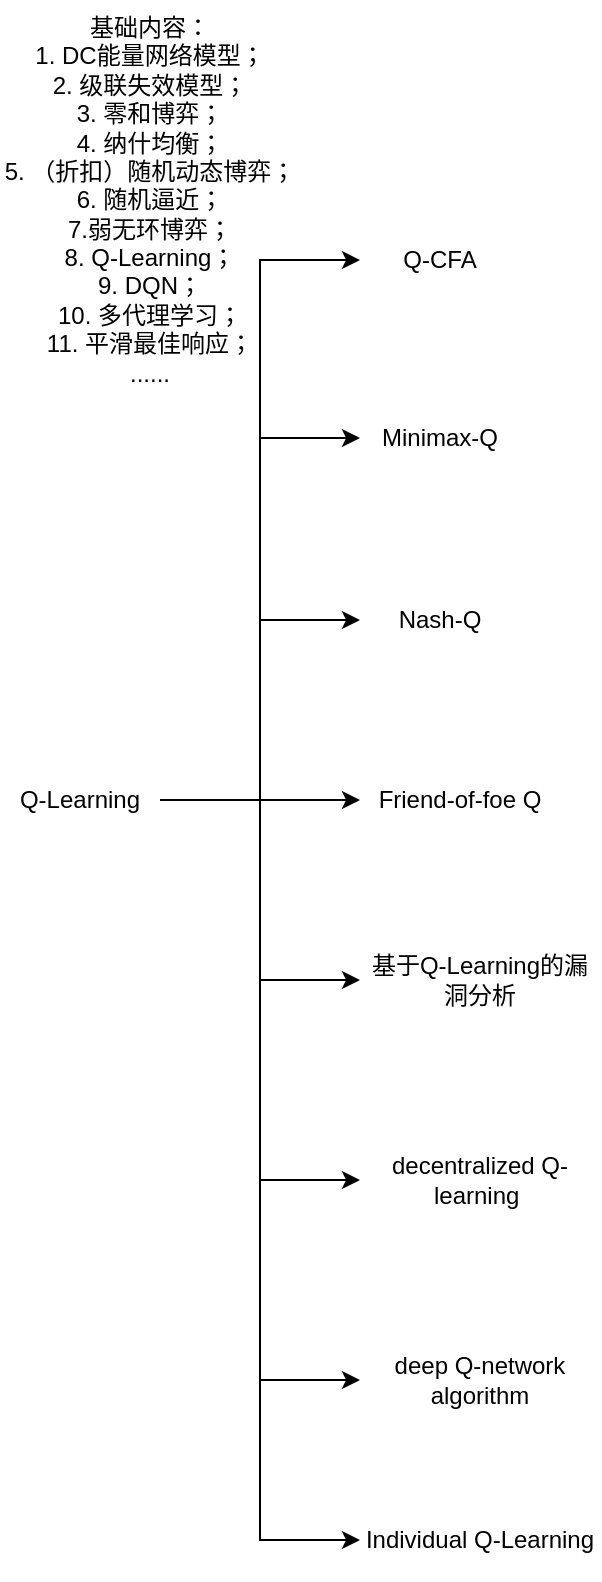 <mxfile version="10.6.1" type="github"><diagram id="LrsQAIZiZUDH-0iQAyec" name="第 1 页"><mxGraphModel dx="1220" dy="715" grid="1" gridSize="10" guides="1" tooltips="1" connect="1" arrows="1" fold="1" page="1" pageScale="1" pageWidth="827" pageHeight="1169" math="0" shadow="0"><root><mxCell id="0"/><mxCell id="1" parent="0"/><mxCell id="xk48CzT1MJoQDRZH-8zf-1" value="基础内容：&lt;br&gt;1. DC能量网络模型；&lt;br&gt;2. 级联失效模型；&lt;br&gt;3. 零和博弈；&lt;br&gt;4. 纳什均衡；&lt;br&gt;5. （折扣）随机动态博弈；&lt;br&gt;6. 随机逼近；&lt;br&gt;7.弱无环博弈；&lt;br&gt;8. Q-Learning；&lt;br&gt;9. DQN；&lt;br&gt;10. 多代理学习；&lt;br&gt;11. 平滑最佳响应；&lt;br&gt;......&lt;br&gt;" style="text;html=1;strokeColor=none;fillColor=none;align=center;verticalAlign=middle;whiteSpace=wrap;rounded=0;" parent="1" vertex="1"><mxGeometry x="40" y="40" width="150" height="199" as="geometry"/></mxCell><mxCell id="6ufnXDGL_tmw7SVHyy_Q-1" value="Q-CFA" style="text;html=1;strokeColor=none;fillColor=none;align=center;verticalAlign=middle;whiteSpace=wrap;rounded=0;" vertex="1" parent="1"><mxGeometry x="220" y="150" width="80" height="40" as="geometry"/></mxCell><mxCell id="6ufnXDGL_tmw7SVHyy_Q-2" value="Minimax-Q" style="text;html=1;strokeColor=none;fillColor=none;align=center;verticalAlign=middle;whiteSpace=wrap;rounded=0;" vertex="1" parent="1"><mxGeometry x="220" y="239" width="80" height="40" as="geometry"/></mxCell><mxCell id="6ufnXDGL_tmw7SVHyy_Q-3" value="Nash-Q" style="text;html=1;strokeColor=none;fillColor=none;align=center;verticalAlign=middle;whiteSpace=wrap;rounded=0;" vertex="1" parent="1"><mxGeometry x="220" y="330" width="80" height="40" as="geometry"/></mxCell><mxCell id="6ufnXDGL_tmw7SVHyy_Q-4" value="Friend-of-foe Q" style="text;html=1;strokeColor=none;fillColor=none;align=center;verticalAlign=middle;whiteSpace=wrap;rounded=0;" vertex="1" parent="1"><mxGeometry x="220" y="420" width="100" height="40" as="geometry"/></mxCell><mxCell id="6ufnXDGL_tmw7SVHyy_Q-5" value="基于Q-Learning的漏洞分析" style="text;html=1;strokeColor=none;fillColor=none;align=center;verticalAlign=middle;whiteSpace=wrap;rounded=0;" vertex="1" parent="1"><mxGeometry x="220" y="510" width="120" height="40" as="geometry"/></mxCell><mxCell id="6ufnXDGL_tmw7SVHyy_Q-6" value="&lt;span&gt;decentralized Q-learning&amp;nbsp;&lt;/span&gt;&lt;br&gt;" style="text;html=1;strokeColor=none;fillColor=none;align=center;verticalAlign=middle;whiteSpace=wrap;rounded=0;" vertex="1" parent="1"><mxGeometry x="220" y="610" width="120" height="40" as="geometry"/></mxCell><mxCell id="6ufnXDGL_tmw7SVHyy_Q-7" value="deep Q-network algorithm" style="text;html=1;strokeColor=none;fillColor=none;align=center;verticalAlign=middle;whiteSpace=wrap;rounded=0;" vertex="1" parent="1"><mxGeometry x="220" y="710" width="120" height="40" as="geometry"/></mxCell><mxCell id="6ufnXDGL_tmw7SVHyy_Q-8" value="Individual Q-Learning" style="text;html=1;strokeColor=none;fillColor=none;align=center;verticalAlign=middle;whiteSpace=wrap;rounded=0;" vertex="1" parent="1"><mxGeometry x="220" y="790" width="120" height="40" as="geometry"/></mxCell><mxCell id="6ufnXDGL_tmw7SVHyy_Q-10" style="edgeStyle=orthogonalEdgeStyle;rounded=0;orthogonalLoop=1;jettySize=auto;html=1;entryX=0;entryY=0.5;entryDx=0;entryDy=0;" edge="1" parent="1" source="6ufnXDGL_tmw7SVHyy_Q-9" target="6ufnXDGL_tmw7SVHyy_Q-1"><mxGeometry relative="1" as="geometry"/></mxCell><mxCell id="6ufnXDGL_tmw7SVHyy_Q-11" style="edgeStyle=orthogonalEdgeStyle;rounded=0;orthogonalLoop=1;jettySize=auto;html=1;entryX=0;entryY=0.5;entryDx=0;entryDy=0;" edge="1" parent="1" source="6ufnXDGL_tmw7SVHyy_Q-9" target="6ufnXDGL_tmw7SVHyy_Q-2"><mxGeometry relative="1" as="geometry"/></mxCell><mxCell id="6ufnXDGL_tmw7SVHyy_Q-12" style="edgeStyle=orthogonalEdgeStyle;rounded=0;orthogonalLoop=1;jettySize=auto;html=1;entryX=0;entryY=0.5;entryDx=0;entryDy=0;" edge="1" parent="1" source="6ufnXDGL_tmw7SVHyy_Q-9" target="6ufnXDGL_tmw7SVHyy_Q-3"><mxGeometry relative="1" as="geometry"/></mxCell><mxCell id="6ufnXDGL_tmw7SVHyy_Q-13" style="edgeStyle=orthogonalEdgeStyle;rounded=0;orthogonalLoop=1;jettySize=auto;html=1;entryX=0;entryY=0.5;entryDx=0;entryDy=0;" edge="1" parent="1" source="6ufnXDGL_tmw7SVHyy_Q-9" target="6ufnXDGL_tmw7SVHyy_Q-4"><mxGeometry relative="1" as="geometry"/></mxCell><mxCell id="6ufnXDGL_tmw7SVHyy_Q-14" style="edgeStyle=orthogonalEdgeStyle;rounded=0;orthogonalLoop=1;jettySize=auto;html=1;entryX=0;entryY=0.5;entryDx=0;entryDy=0;" edge="1" parent="1" source="6ufnXDGL_tmw7SVHyy_Q-9" target="6ufnXDGL_tmw7SVHyy_Q-5"><mxGeometry relative="1" as="geometry"/></mxCell><mxCell id="6ufnXDGL_tmw7SVHyy_Q-15" style="edgeStyle=orthogonalEdgeStyle;rounded=0;orthogonalLoop=1;jettySize=auto;html=1;entryX=0;entryY=0.5;entryDx=0;entryDy=0;" edge="1" parent="1" source="6ufnXDGL_tmw7SVHyy_Q-9" target="6ufnXDGL_tmw7SVHyy_Q-6"><mxGeometry relative="1" as="geometry"/></mxCell><mxCell id="6ufnXDGL_tmw7SVHyy_Q-16" style="edgeStyle=orthogonalEdgeStyle;rounded=0;orthogonalLoop=1;jettySize=auto;html=1;entryX=0;entryY=0.5;entryDx=0;entryDy=0;" edge="1" parent="1" source="6ufnXDGL_tmw7SVHyy_Q-9" target="6ufnXDGL_tmw7SVHyy_Q-7"><mxGeometry relative="1" as="geometry"/></mxCell><mxCell id="6ufnXDGL_tmw7SVHyy_Q-17" style="edgeStyle=orthogonalEdgeStyle;rounded=0;orthogonalLoop=1;jettySize=auto;html=1;entryX=0;entryY=0.5;entryDx=0;entryDy=0;" edge="1" parent="1" source="6ufnXDGL_tmw7SVHyy_Q-9" target="6ufnXDGL_tmw7SVHyy_Q-8"><mxGeometry relative="1" as="geometry"/></mxCell><mxCell id="6ufnXDGL_tmw7SVHyy_Q-9" value="Q-Learning" style="text;html=1;strokeColor=none;fillColor=none;align=center;verticalAlign=middle;whiteSpace=wrap;rounded=0;" vertex="1" parent="1"><mxGeometry x="40" y="420" width="80" height="40" as="geometry"/></mxCell></root></mxGraphModel></diagram></mxfile>